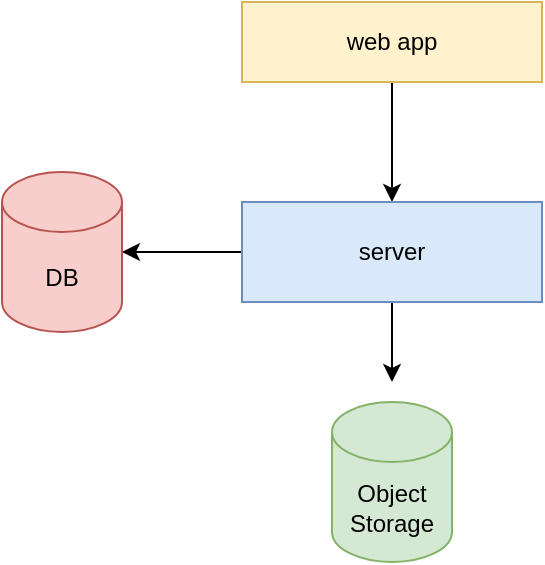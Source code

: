 <mxfile version="24.7.6">
  <diagram name="Page-1" id="k2be266rmxjiTwdxTnaL">
    <mxGraphModel dx="1050" dy="558" grid="1" gridSize="10" guides="1" tooltips="1" connect="1" arrows="1" fold="1" page="1" pageScale="1" pageWidth="850" pageHeight="1100" math="0" shadow="0">
      <root>
        <mxCell id="0" />
        <mxCell id="1" parent="0" />
        <mxCell id="hZMMzGKFG94WbE2pVPfX-7" style="edgeStyle=orthogonalEdgeStyle;rounded=0;orthogonalLoop=1;jettySize=auto;html=1;entryX=0.5;entryY=0;entryDx=0;entryDy=0;" edge="1" parent="1" source="hZMMzGKFG94WbE2pVPfX-1" target="hZMMzGKFG94WbE2pVPfX-2">
          <mxGeometry relative="1" as="geometry" />
        </mxCell>
        <mxCell id="hZMMzGKFG94WbE2pVPfX-1" value="&lt;div&gt;web app&lt;/div&gt;" style="rounded=0;whiteSpace=wrap;html=1;fillColor=#fff2cc;strokeColor=#d6b656;" vertex="1" parent="1">
          <mxGeometry x="160" y="60" width="150" height="40" as="geometry" />
        </mxCell>
        <mxCell id="hZMMzGKFG94WbE2pVPfX-5" style="edgeStyle=orthogonalEdgeStyle;rounded=0;orthogonalLoop=1;jettySize=auto;html=1;" edge="1" parent="1" source="hZMMzGKFG94WbE2pVPfX-2">
          <mxGeometry relative="1" as="geometry">
            <mxPoint x="235" y="250" as="targetPoint" />
          </mxGeometry>
        </mxCell>
        <mxCell id="hZMMzGKFG94WbE2pVPfX-6" style="edgeStyle=orthogonalEdgeStyle;rounded=0;orthogonalLoop=1;jettySize=auto;html=1;entryX=1;entryY=0.5;entryDx=0;entryDy=0;entryPerimeter=0;" edge="1" parent="1" source="hZMMzGKFG94WbE2pVPfX-2" target="hZMMzGKFG94WbE2pVPfX-3">
          <mxGeometry relative="1" as="geometry">
            <mxPoint x="130" y="185" as="targetPoint" />
          </mxGeometry>
        </mxCell>
        <mxCell id="hZMMzGKFG94WbE2pVPfX-2" value="server" style="rounded=0;whiteSpace=wrap;html=1;fillColor=#dae8fc;strokeColor=#6c8ebf;" vertex="1" parent="1">
          <mxGeometry x="160" y="160" width="150" height="50" as="geometry" />
        </mxCell>
        <mxCell id="hZMMzGKFG94WbE2pVPfX-3" value="&lt;div&gt;DB&lt;/div&gt;" style="shape=cylinder3;whiteSpace=wrap;html=1;boundedLbl=1;backgroundOutline=1;size=15;fillColor=#f8cecc;strokeColor=#b85450;" vertex="1" parent="1">
          <mxGeometry x="40" y="145" width="60" height="80" as="geometry" />
        </mxCell>
        <mxCell id="hZMMzGKFG94WbE2pVPfX-4" value="Object Storage" style="shape=cylinder3;whiteSpace=wrap;html=1;boundedLbl=1;backgroundOutline=1;size=15;fillColor=#d5e8d4;strokeColor=#82b366;" vertex="1" parent="1">
          <mxGeometry x="205" y="260" width="60" height="80" as="geometry" />
        </mxCell>
      </root>
    </mxGraphModel>
  </diagram>
</mxfile>
